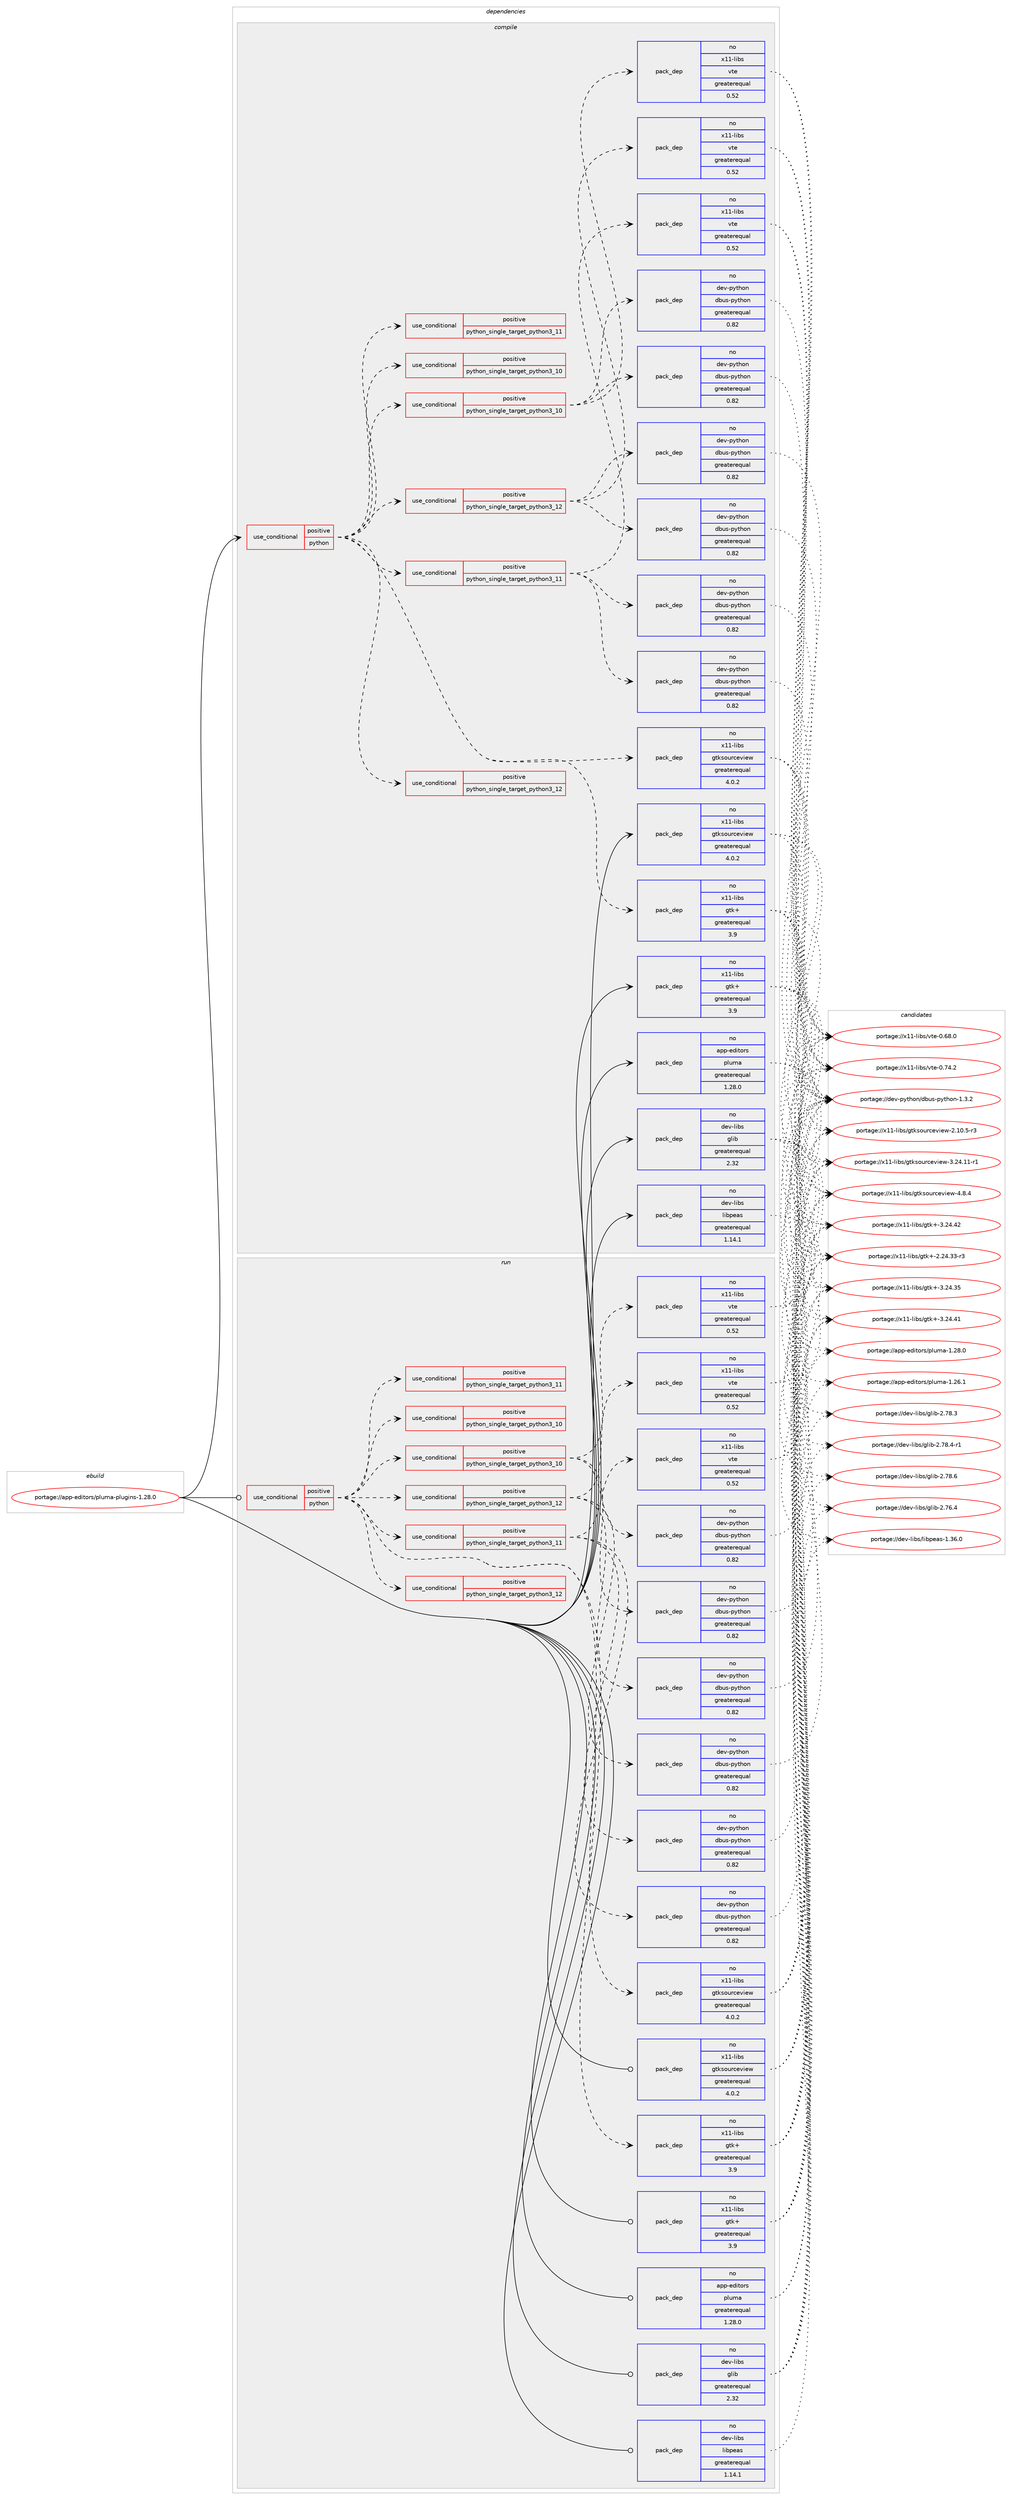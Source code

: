 digraph prolog {

# *************
# Graph options
# *************

newrank=true;
concentrate=true;
compound=true;
graph [rankdir=LR,fontname=Helvetica,fontsize=10,ranksep=1.5];#, ranksep=2.5, nodesep=0.2];
edge  [arrowhead=vee];
node  [fontname=Helvetica,fontsize=10];

# **********
# The ebuild
# **********

subgraph cluster_leftcol {
color=gray;
rank=same;
label=<<i>ebuild</i>>;
id [label="portage://app-editors/pluma-plugins-1.28.0", color=red, width=4, href="../app-editors/pluma-plugins-1.28.0.svg"];
}

# ****************
# The dependencies
# ****************

subgraph cluster_midcol {
color=gray;
label=<<i>dependencies</i>>;
subgraph cluster_compile {
fillcolor="#eeeeee";
style=filled;
label=<<i>compile</i>>;
subgraph cond5413 {
dependency8713 [label=<<TABLE BORDER="0" CELLBORDER="1" CELLSPACING="0" CELLPADDING="4"><TR><TD ROWSPAN="3" CELLPADDING="10">use_conditional</TD></TR><TR><TD>positive</TD></TR><TR><TD>python</TD></TR></TABLE>>, shape=none, color=red];
subgraph cond5414 {
dependency8714 [label=<<TABLE BORDER="0" CELLBORDER="1" CELLSPACING="0" CELLPADDING="4"><TR><TD ROWSPAN="3" CELLPADDING="10">use_conditional</TD></TR><TR><TD>positive</TD></TR><TR><TD>python_single_target_python3_10</TD></TR></TABLE>>, shape=none, color=red];
# *** BEGIN UNKNOWN DEPENDENCY TYPE (TODO) ***
# dependency8714 -> package_dependency(portage://app-editors/pluma-plugins-1.28.0,install,no,dev-lang,python,none,[,,],[slot(3.10)],[])
# *** END UNKNOWN DEPENDENCY TYPE (TODO) ***

}
dependency8713:e -> dependency8714:w [weight=20,style="dashed",arrowhead="vee"];
subgraph cond5415 {
dependency8715 [label=<<TABLE BORDER="0" CELLBORDER="1" CELLSPACING="0" CELLPADDING="4"><TR><TD ROWSPAN="3" CELLPADDING="10">use_conditional</TD></TR><TR><TD>positive</TD></TR><TR><TD>python_single_target_python3_11</TD></TR></TABLE>>, shape=none, color=red];
# *** BEGIN UNKNOWN DEPENDENCY TYPE (TODO) ***
# dependency8715 -> package_dependency(portage://app-editors/pluma-plugins-1.28.0,install,no,dev-lang,python,none,[,,],[slot(3.11)],[])
# *** END UNKNOWN DEPENDENCY TYPE (TODO) ***

}
dependency8713:e -> dependency8715:w [weight=20,style="dashed",arrowhead="vee"];
subgraph cond5416 {
dependency8716 [label=<<TABLE BORDER="0" CELLBORDER="1" CELLSPACING="0" CELLPADDING="4"><TR><TD ROWSPAN="3" CELLPADDING="10">use_conditional</TD></TR><TR><TD>positive</TD></TR><TR><TD>python_single_target_python3_12</TD></TR></TABLE>>, shape=none, color=red];
# *** BEGIN UNKNOWN DEPENDENCY TYPE (TODO) ***
# dependency8716 -> package_dependency(portage://app-editors/pluma-plugins-1.28.0,install,no,dev-lang,python,none,[,,],[slot(3.12)],[])
# *** END UNKNOWN DEPENDENCY TYPE (TODO) ***

}
dependency8713:e -> dependency8716:w [weight=20,style="dashed",arrowhead="vee"];
subgraph cond5417 {
dependency8717 [label=<<TABLE BORDER="0" CELLBORDER="1" CELLSPACING="0" CELLPADDING="4"><TR><TD ROWSPAN="3" CELLPADDING="10">use_conditional</TD></TR><TR><TD>positive</TD></TR><TR><TD>python_single_target_python3_10</TD></TR></TABLE>>, shape=none, color=red];
# *** BEGIN UNKNOWN DEPENDENCY TYPE (TODO) ***
# dependency8717 -> package_dependency(portage://app-editors/pluma-plugins-1.28.0,install,no,app-editors,pluma,none,[,,],[],[use(enable(python_single_target_python3_10),negative)])
# *** END UNKNOWN DEPENDENCY TYPE (TODO) ***

# *** BEGIN UNKNOWN DEPENDENCY TYPE (TODO) ***
# dependency8717 -> package_dependency(portage://app-editors/pluma-plugins-1.28.0,install,no,dev-libs,libpeas,none,[,,],[slot(0)],[use(enable(python),none),use(enable(python_single_target_python3_10),negative)])
# *** END UNKNOWN DEPENDENCY TYPE (TODO) ***

subgraph pack3174 {
dependency8718 [label=<<TABLE BORDER="0" CELLBORDER="1" CELLSPACING="0" CELLPADDING="4" WIDTH="220"><TR><TD ROWSPAN="6" CELLPADDING="30">pack_dep</TD></TR><TR><TD WIDTH="110">no</TD></TR><TR><TD>dev-python</TD></TR><TR><TD>dbus-python</TD></TR><TR><TD>greaterequal</TD></TR><TR><TD>0.82</TD></TR></TABLE>>, shape=none, color=blue];
}
dependency8717:e -> dependency8718:w [weight=20,style="dashed",arrowhead="vee"];
# *** BEGIN UNKNOWN DEPENDENCY TYPE (TODO) ***
# dependency8717 -> package_dependency(portage://app-editors/pluma-plugins-1.28.0,install,no,dev-python,pycairo,none,[,,],[],[use(enable(python_targets_python3_10),negative)])
# *** END UNKNOWN DEPENDENCY TYPE (TODO) ***

# *** BEGIN UNKNOWN DEPENDENCY TYPE (TODO) ***
# dependency8717 -> package_dependency(portage://app-editors/pluma-plugins-1.28.0,install,no,dev-python,pygobject,none,[,,],[slot(3)],[use(enable(cairo),none),use(enable(python_targets_python3_10),negative)])
# *** END UNKNOWN DEPENDENCY TYPE (TODO) ***

subgraph pack3175 {
dependency8719 [label=<<TABLE BORDER="0" CELLBORDER="1" CELLSPACING="0" CELLPADDING="4" WIDTH="220"><TR><TD ROWSPAN="6" CELLPADDING="30">pack_dep</TD></TR><TR><TD WIDTH="110">no</TD></TR><TR><TD>dev-python</TD></TR><TR><TD>dbus-python</TD></TR><TR><TD>greaterequal</TD></TR><TR><TD>0.82</TD></TR></TABLE>>, shape=none, color=blue];
}
dependency8717:e -> dependency8719:w [weight=20,style="dashed",arrowhead="vee"];
subgraph pack3176 {
dependency8720 [label=<<TABLE BORDER="0" CELLBORDER="1" CELLSPACING="0" CELLPADDING="4" WIDTH="220"><TR><TD ROWSPAN="6" CELLPADDING="30">pack_dep</TD></TR><TR><TD WIDTH="110">no</TD></TR><TR><TD>x11-libs</TD></TR><TR><TD>vte</TD></TR><TR><TD>greaterequal</TD></TR><TR><TD>0.52</TD></TR></TABLE>>, shape=none, color=blue];
}
dependency8717:e -> dependency8720:w [weight=20,style="dashed",arrowhead="vee"];
}
dependency8713:e -> dependency8717:w [weight=20,style="dashed",arrowhead="vee"];
subgraph cond5418 {
dependency8721 [label=<<TABLE BORDER="0" CELLBORDER="1" CELLSPACING="0" CELLPADDING="4"><TR><TD ROWSPAN="3" CELLPADDING="10">use_conditional</TD></TR><TR><TD>positive</TD></TR><TR><TD>python_single_target_python3_11</TD></TR></TABLE>>, shape=none, color=red];
# *** BEGIN UNKNOWN DEPENDENCY TYPE (TODO) ***
# dependency8721 -> package_dependency(portage://app-editors/pluma-plugins-1.28.0,install,no,app-editors,pluma,none,[,,],[],[use(enable(python_single_target_python3_11),negative)])
# *** END UNKNOWN DEPENDENCY TYPE (TODO) ***

# *** BEGIN UNKNOWN DEPENDENCY TYPE (TODO) ***
# dependency8721 -> package_dependency(portage://app-editors/pluma-plugins-1.28.0,install,no,dev-libs,libpeas,none,[,,],[slot(0)],[use(enable(python),none),use(enable(python_single_target_python3_11),negative)])
# *** END UNKNOWN DEPENDENCY TYPE (TODO) ***

subgraph pack3177 {
dependency8722 [label=<<TABLE BORDER="0" CELLBORDER="1" CELLSPACING="0" CELLPADDING="4" WIDTH="220"><TR><TD ROWSPAN="6" CELLPADDING="30">pack_dep</TD></TR><TR><TD WIDTH="110">no</TD></TR><TR><TD>dev-python</TD></TR><TR><TD>dbus-python</TD></TR><TR><TD>greaterequal</TD></TR><TR><TD>0.82</TD></TR></TABLE>>, shape=none, color=blue];
}
dependency8721:e -> dependency8722:w [weight=20,style="dashed",arrowhead="vee"];
# *** BEGIN UNKNOWN DEPENDENCY TYPE (TODO) ***
# dependency8721 -> package_dependency(portage://app-editors/pluma-plugins-1.28.0,install,no,dev-python,pycairo,none,[,,],[],[use(enable(python_targets_python3_11),negative)])
# *** END UNKNOWN DEPENDENCY TYPE (TODO) ***

# *** BEGIN UNKNOWN DEPENDENCY TYPE (TODO) ***
# dependency8721 -> package_dependency(portage://app-editors/pluma-plugins-1.28.0,install,no,dev-python,pygobject,none,[,,],[slot(3)],[use(enable(cairo),none),use(enable(python_targets_python3_11),negative)])
# *** END UNKNOWN DEPENDENCY TYPE (TODO) ***

subgraph pack3178 {
dependency8723 [label=<<TABLE BORDER="0" CELLBORDER="1" CELLSPACING="0" CELLPADDING="4" WIDTH="220"><TR><TD ROWSPAN="6" CELLPADDING="30">pack_dep</TD></TR><TR><TD WIDTH="110">no</TD></TR><TR><TD>dev-python</TD></TR><TR><TD>dbus-python</TD></TR><TR><TD>greaterequal</TD></TR><TR><TD>0.82</TD></TR></TABLE>>, shape=none, color=blue];
}
dependency8721:e -> dependency8723:w [weight=20,style="dashed",arrowhead="vee"];
subgraph pack3179 {
dependency8724 [label=<<TABLE BORDER="0" CELLBORDER="1" CELLSPACING="0" CELLPADDING="4" WIDTH="220"><TR><TD ROWSPAN="6" CELLPADDING="30">pack_dep</TD></TR><TR><TD WIDTH="110">no</TD></TR><TR><TD>x11-libs</TD></TR><TR><TD>vte</TD></TR><TR><TD>greaterequal</TD></TR><TR><TD>0.52</TD></TR></TABLE>>, shape=none, color=blue];
}
dependency8721:e -> dependency8724:w [weight=20,style="dashed",arrowhead="vee"];
}
dependency8713:e -> dependency8721:w [weight=20,style="dashed",arrowhead="vee"];
subgraph cond5419 {
dependency8725 [label=<<TABLE BORDER="0" CELLBORDER="1" CELLSPACING="0" CELLPADDING="4"><TR><TD ROWSPAN="3" CELLPADDING="10">use_conditional</TD></TR><TR><TD>positive</TD></TR><TR><TD>python_single_target_python3_12</TD></TR></TABLE>>, shape=none, color=red];
# *** BEGIN UNKNOWN DEPENDENCY TYPE (TODO) ***
# dependency8725 -> package_dependency(portage://app-editors/pluma-plugins-1.28.0,install,no,app-editors,pluma,none,[,,],[],[use(enable(python_single_target_python3_12),negative)])
# *** END UNKNOWN DEPENDENCY TYPE (TODO) ***

# *** BEGIN UNKNOWN DEPENDENCY TYPE (TODO) ***
# dependency8725 -> package_dependency(portage://app-editors/pluma-plugins-1.28.0,install,no,dev-libs,libpeas,none,[,,],[slot(0)],[use(enable(python),none),use(enable(python_single_target_python3_12),negative)])
# *** END UNKNOWN DEPENDENCY TYPE (TODO) ***

subgraph pack3180 {
dependency8726 [label=<<TABLE BORDER="0" CELLBORDER="1" CELLSPACING="0" CELLPADDING="4" WIDTH="220"><TR><TD ROWSPAN="6" CELLPADDING="30">pack_dep</TD></TR><TR><TD WIDTH="110">no</TD></TR><TR><TD>dev-python</TD></TR><TR><TD>dbus-python</TD></TR><TR><TD>greaterequal</TD></TR><TR><TD>0.82</TD></TR></TABLE>>, shape=none, color=blue];
}
dependency8725:e -> dependency8726:w [weight=20,style="dashed",arrowhead="vee"];
# *** BEGIN UNKNOWN DEPENDENCY TYPE (TODO) ***
# dependency8725 -> package_dependency(portage://app-editors/pluma-plugins-1.28.0,install,no,dev-python,pycairo,none,[,,],[],[use(enable(python_targets_python3_12),negative)])
# *** END UNKNOWN DEPENDENCY TYPE (TODO) ***

# *** BEGIN UNKNOWN DEPENDENCY TYPE (TODO) ***
# dependency8725 -> package_dependency(portage://app-editors/pluma-plugins-1.28.0,install,no,dev-python,pygobject,none,[,,],[slot(3)],[use(enable(cairo),none),use(enable(python_targets_python3_12),negative)])
# *** END UNKNOWN DEPENDENCY TYPE (TODO) ***

subgraph pack3181 {
dependency8727 [label=<<TABLE BORDER="0" CELLBORDER="1" CELLSPACING="0" CELLPADDING="4" WIDTH="220"><TR><TD ROWSPAN="6" CELLPADDING="30">pack_dep</TD></TR><TR><TD WIDTH="110">no</TD></TR><TR><TD>dev-python</TD></TR><TR><TD>dbus-python</TD></TR><TR><TD>greaterequal</TD></TR><TR><TD>0.82</TD></TR></TABLE>>, shape=none, color=blue];
}
dependency8725:e -> dependency8727:w [weight=20,style="dashed",arrowhead="vee"];
subgraph pack3182 {
dependency8728 [label=<<TABLE BORDER="0" CELLBORDER="1" CELLSPACING="0" CELLPADDING="4" WIDTH="220"><TR><TD ROWSPAN="6" CELLPADDING="30">pack_dep</TD></TR><TR><TD WIDTH="110">no</TD></TR><TR><TD>x11-libs</TD></TR><TR><TD>vte</TD></TR><TR><TD>greaterequal</TD></TR><TR><TD>0.52</TD></TR></TABLE>>, shape=none, color=blue];
}
dependency8725:e -> dependency8728:w [weight=20,style="dashed",arrowhead="vee"];
}
dependency8713:e -> dependency8725:w [weight=20,style="dashed",arrowhead="vee"];
subgraph pack3183 {
dependency8729 [label=<<TABLE BORDER="0" CELLBORDER="1" CELLSPACING="0" CELLPADDING="4" WIDTH="220"><TR><TD ROWSPAN="6" CELLPADDING="30">pack_dep</TD></TR><TR><TD WIDTH="110">no</TD></TR><TR><TD>x11-libs</TD></TR><TR><TD>gtk+</TD></TR><TR><TD>greaterequal</TD></TR><TR><TD>3.9</TD></TR></TABLE>>, shape=none, color=blue];
}
dependency8713:e -> dependency8729:w [weight=20,style="dashed",arrowhead="vee"];
subgraph pack3184 {
dependency8730 [label=<<TABLE BORDER="0" CELLBORDER="1" CELLSPACING="0" CELLPADDING="4" WIDTH="220"><TR><TD ROWSPAN="6" CELLPADDING="30">pack_dep</TD></TR><TR><TD WIDTH="110">no</TD></TR><TR><TD>x11-libs</TD></TR><TR><TD>gtksourceview</TD></TR><TR><TD>greaterequal</TD></TR><TR><TD>4.0.2</TD></TR></TABLE>>, shape=none, color=blue];
}
dependency8713:e -> dependency8730:w [weight=20,style="dashed",arrowhead="vee"];
# *** BEGIN UNKNOWN DEPENDENCY TYPE (TODO) ***
# dependency8713 -> package_dependency(portage://app-editors/pluma-plugins-1.28.0,install,no,x11-libs,pango,none,[,,],[],[use(enable(introspection),none)])
# *** END UNKNOWN DEPENDENCY TYPE (TODO) ***

# *** BEGIN UNKNOWN DEPENDENCY TYPE (TODO) ***
# dependency8713 -> package_dependency(portage://app-editors/pluma-plugins-1.28.0,install,no,x11-libs,gdk-pixbuf,none,[,,],[slot(2)],[use(enable(introspection),none)])
# *** END UNKNOWN DEPENDENCY TYPE (TODO) ***

}
id:e -> dependency8713:w [weight=20,style="solid",arrowhead="vee"];
subgraph pack3185 {
dependency8731 [label=<<TABLE BORDER="0" CELLBORDER="1" CELLSPACING="0" CELLPADDING="4" WIDTH="220"><TR><TD ROWSPAN="6" CELLPADDING="30">pack_dep</TD></TR><TR><TD WIDTH="110">no</TD></TR><TR><TD>app-editors</TD></TR><TR><TD>pluma</TD></TR><TR><TD>greaterequal</TD></TR><TR><TD>1.28.0</TD></TR></TABLE>>, shape=none, color=blue];
}
id:e -> dependency8731:w [weight=20,style="solid",arrowhead="vee"];
subgraph pack3186 {
dependency8732 [label=<<TABLE BORDER="0" CELLBORDER="1" CELLSPACING="0" CELLPADDING="4" WIDTH="220"><TR><TD ROWSPAN="6" CELLPADDING="30">pack_dep</TD></TR><TR><TD WIDTH="110">no</TD></TR><TR><TD>dev-libs</TD></TR><TR><TD>glib</TD></TR><TR><TD>greaterequal</TD></TR><TR><TD>2.32</TD></TR></TABLE>>, shape=none, color=blue];
}
id:e -> dependency8732:w [weight=20,style="solid",arrowhead="vee"];
subgraph pack3187 {
dependency8733 [label=<<TABLE BORDER="0" CELLBORDER="1" CELLSPACING="0" CELLPADDING="4" WIDTH="220"><TR><TD ROWSPAN="6" CELLPADDING="30">pack_dep</TD></TR><TR><TD WIDTH="110">no</TD></TR><TR><TD>dev-libs</TD></TR><TR><TD>libpeas</TD></TR><TR><TD>greaterequal</TD></TR><TR><TD>1.14.1</TD></TR></TABLE>>, shape=none, color=blue];
}
id:e -> dependency8733:w [weight=20,style="solid",arrowhead="vee"];
subgraph pack3188 {
dependency8734 [label=<<TABLE BORDER="0" CELLBORDER="1" CELLSPACING="0" CELLPADDING="4" WIDTH="220"><TR><TD ROWSPAN="6" CELLPADDING="30">pack_dep</TD></TR><TR><TD WIDTH="110">no</TD></TR><TR><TD>x11-libs</TD></TR><TR><TD>gtk+</TD></TR><TR><TD>greaterequal</TD></TR><TR><TD>3.9</TD></TR></TABLE>>, shape=none, color=blue];
}
id:e -> dependency8734:w [weight=20,style="solid",arrowhead="vee"];
subgraph pack3189 {
dependency8735 [label=<<TABLE BORDER="0" CELLBORDER="1" CELLSPACING="0" CELLPADDING="4" WIDTH="220"><TR><TD ROWSPAN="6" CELLPADDING="30">pack_dep</TD></TR><TR><TD WIDTH="110">no</TD></TR><TR><TD>x11-libs</TD></TR><TR><TD>gtksourceview</TD></TR><TR><TD>greaterequal</TD></TR><TR><TD>4.0.2</TD></TR></TABLE>>, shape=none, color=blue];
}
id:e -> dependency8735:w [weight=20,style="solid",arrowhead="vee"];
}
subgraph cluster_compileandrun {
fillcolor="#eeeeee";
style=filled;
label=<<i>compile and run</i>>;
}
subgraph cluster_run {
fillcolor="#eeeeee";
style=filled;
label=<<i>run</i>>;
subgraph cond5420 {
dependency8736 [label=<<TABLE BORDER="0" CELLBORDER="1" CELLSPACING="0" CELLPADDING="4"><TR><TD ROWSPAN="3" CELLPADDING="10">use_conditional</TD></TR><TR><TD>positive</TD></TR><TR><TD>python</TD></TR></TABLE>>, shape=none, color=red];
subgraph cond5421 {
dependency8737 [label=<<TABLE BORDER="0" CELLBORDER="1" CELLSPACING="0" CELLPADDING="4"><TR><TD ROWSPAN="3" CELLPADDING="10">use_conditional</TD></TR><TR><TD>positive</TD></TR><TR><TD>python_single_target_python3_10</TD></TR></TABLE>>, shape=none, color=red];
# *** BEGIN UNKNOWN DEPENDENCY TYPE (TODO) ***
# dependency8737 -> package_dependency(portage://app-editors/pluma-plugins-1.28.0,run,no,dev-lang,python,none,[,,],[slot(3.10)],[])
# *** END UNKNOWN DEPENDENCY TYPE (TODO) ***

}
dependency8736:e -> dependency8737:w [weight=20,style="dashed",arrowhead="vee"];
subgraph cond5422 {
dependency8738 [label=<<TABLE BORDER="0" CELLBORDER="1" CELLSPACING="0" CELLPADDING="4"><TR><TD ROWSPAN="3" CELLPADDING="10">use_conditional</TD></TR><TR><TD>positive</TD></TR><TR><TD>python_single_target_python3_11</TD></TR></TABLE>>, shape=none, color=red];
# *** BEGIN UNKNOWN DEPENDENCY TYPE (TODO) ***
# dependency8738 -> package_dependency(portage://app-editors/pluma-plugins-1.28.0,run,no,dev-lang,python,none,[,,],[slot(3.11)],[])
# *** END UNKNOWN DEPENDENCY TYPE (TODO) ***

}
dependency8736:e -> dependency8738:w [weight=20,style="dashed",arrowhead="vee"];
subgraph cond5423 {
dependency8739 [label=<<TABLE BORDER="0" CELLBORDER="1" CELLSPACING="0" CELLPADDING="4"><TR><TD ROWSPAN="3" CELLPADDING="10">use_conditional</TD></TR><TR><TD>positive</TD></TR><TR><TD>python_single_target_python3_12</TD></TR></TABLE>>, shape=none, color=red];
# *** BEGIN UNKNOWN DEPENDENCY TYPE (TODO) ***
# dependency8739 -> package_dependency(portage://app-editors/pluma-plugins-1.28.0,run,no,dev-lang,python,none,[,,],[slot(3.12)],[])
# *** END UNKNOWN DEPENDENCY TYPE (TODO) ***

}
dependency8736:e -> dependency8739:w [weight=20,style="dashed",arrowhead="vee"];
subgraph cond5424 {
dependency8740 [label=<<TABLE BORDER="0" CELLBORDER="1" CELLSPACING="0" CELLPADDING="4"><TR><TD ROWSPAN="3" CELLPADDING="10">use_conditional</TD></TR><TR><TD>positive</TD></TR><TR><TD>python_single_target_python3_10</TD></TR></TABLE>>, shape=none, color=red];
# *** BEGIN UNKNOWN DEPENDENCY TYPE (TODO) ***
# dependency8740 -> package_dependency(portage://app-editors/pluma-plugins-1.28.0,run,no,app-editors,pluma,none,[,,],[],[use(enable(python_single_target_python3_10),negative)])
# *** END UNKNOWN DEPENDENCY TYPE (TODO) ***

# *** BEGIN UNKNOWN DEPENDENCY TYPE (TODO) ***
# dependency8740 -> package_dependency(portage://app-editors/pluma-plugins-1.28.0,run,no,dev-libs,libpeas,none,[,,],[slot(0)],[use(enable(python),none),use(enable(python_single_target_python3_10),negative)])
# *** END UNKNOWN DEPENDENCY TYPE (TODO) ***

subgraph pack3190 {
dependency8741 [label=<<TABLE BORDER="0" CELLBORDER="1" CELLSPACING="0" CELLPADDING="4" WIDTH="220"><TR><TD ROWSPAN="6" CELLPADDING="30">pack_dep</TD></TR><TR><TD WIDTH="110">no</TD></TR><TR><TD>dev-python</TD></TR><TR><TD>dbus-python</TD></TR><TR><TD>greaterequal</TD></TR><TR><TD>0.82</TD></TR></TABLE>>, shape=none, color=blue];
}
dependency8740:e -> dependency8741:w [weight=20,style="dashed",arrowhead="vee"];
# *** BEGIN UNKNOWN DEPENDENCY TYPE (TODO) ***
# dependency8740 -> package_dependency(portage://app-editors/pluma-plugins-1.28.0,run,no,dev-python,pycairo,none,[,,],[],[use(enable(python_targets_python3_10),negative)])
# *** END UNKNOWN DEPENDENCY TYPE (TODO) ***

# *** BEGIN UNKNOWN DEPENDENCY TYPE (TODO) ***
# dependency8740 -> package_dependency(portage://app-editors/pluma-plugins-1.28.0,run,no,dev-python,pygobject,none,[,,],[slot(3)],[use(enable(cairo),none),use(enable(python_targets_python3_10),negative)])
# *** END UNKNOWN DEPENDENCY TYPE (TODO) ***

subgraph pack3191 {
dependency8742 [label=<<TABLE BORDER="0" CELLBORDER="1" CELLSPACING="0" CELLPADDING="4" WIDTH="220"><TR><TD ROWSPAN="6" CELLPADDING="30">pack_dep</TD></TR><TR><TD WIDTH="110">no</TD></TR><TR><TD>dev-python</TD></TR><TR><TD>dbus-python</TD></TR><TR><TD>greaterequal</TD></TR><TR><TD>0.82</TD></TR></TABLE>>, shape=none, color=blue];
}
dependency8740:e -> dependency8742:w [weight=20,style="dashed",arrowhead="vee"];
subgraph pack3192 {
dependency8743 [label=<<TABLE BORDER="0" CELLBORDER="1" CELLSPACING="0" CELLPADDING="4" WIDTH="220"><TR><TD ROWSPAN="6" CELLPADDING="30">pack_dep</TD></TR><TR><TD WIDTH="110">no</TD></TR><TR><TD>x11-libs</TD></TR><TR><TD>vte</TD></TR><TR><TD>greaterequal</TD></TR><TR><TD>0.52</TD></TR></TABLE>>, shape=none, color=blue];
}
dependency8740:e -> dependency8743:w [weight=20,style="dashed",arrowhead="vee"];
}
dependency8736:e -> dependency8740:w [weight=20,style="dashed",arrowhead="vee"];
subgraph cond5425 {
dependency8744 [label=<<TABLE BORDER="0" CELLBORDER="1" CELLSPACING="0" CELLPADDING="4"><TR><TD ROWSPAN="3" CELLPADDING="10">use_conditional</TD></TR><TR><TD>positive</TD></TR><TR><TD>python_single_target_python3_11</TD></TR></TABLE>>, shape=none, color=red];
# *** BEGIN UNKNOWN DEPENDENCY TYPE (TODO) ***
# dependency8744 -> package_dependency(portage://app-editors/pluma-plugins-1.28.0,run,no,app-editors,pluma,none,[,,],[],[use(enable(python_single_target_python3_11),negative)])
# *** END UNKNOWN DEPENDENCY TYPE (TODO) ***

# *** BEGIN UNKNOWN DEPENDENCY TYPE (TODO) ***
# dependency8744 -> package_dependency(portage://app-editors/pluma-plugins-1.28.0,run,no,dev-libs,libpeas,none,[,,],[slot(0)],[use(enable(python),none),use(enable(python_single_target_python3_11),negative)])
# *** END UNKNOWN DEPENDENCY TYPE (TODO) ***

subgraph pack3193 {
dependency8745 [label=<<TABLE BORDER="0" CELLBORDER="1" CELLSPACING="0" CELLPADDING="4" WIDTH="220"><TR><TD ROWSPAN="6" CELLPADDING="30">pack_dep</TD></TR><TR><TD WIDTH="110">no</TD></TR><TR><TD>dev-python</TD></TR><TR><TD>dbus-python</TD></TR><TR><TD>greaterequal</TD></TR><TR><TD>0.82</TD></TR></TABLE>>, shape=none, color=blue];
}
dependency8744:e -> dependency8745:w [weight=20,style="dashed",arrowhead="vee"];
# *** BEGIN UNKNOWN DEPENDENCY TYPE (TODO) ***
# dependency8744 -> package_dependency(portage://app-editors/pluma-plugins-1.28.0,run,no,dev-python,pycairo,none,[,,],[],[use(enable(python_targets_python3_11),negative)])
# *** END UNKNOWN DEPENDENCY TYPE (TODO) ***

# *** BEGIN UNKNOWN DEPENDENCY TYPE (TODO) ***
# dependency8744 -> package_dependency(portage://app-editors/pluma-plugins-1.28.0,run,no,dev-python,pygobject,none,[,,],[slot(3)],[use(enable(cairo),none),use(enable(python_targets_python3_11),negative)])
# *** END UNKNOWN DEPENDENCY TYPE (TODO) ***

subgraph pack3194 {
dependency8746 [label=<<TABLE BORDER="0" CELLBORDER="1" CELLSPACING="0" CELLPADDING="4" WIDTH="220"><TR><TD ROWSPAN="6" CELLPADDING="30">pack_dep</TD></TR><TR><TD WIDTH="110">no</TD></TR><TR><TD>dev-python</TD></TR><TR><TD>dbus-python</TD></TR><TR><TD>greaterequal</TD></TR><TR><TD>0.82</TD></TR></TABLE>>, shape=none, color=blue];
}
dependency8744:e -> dependency8746:w [weight=20,style="dashed",arrowhead="vee"];
subgraph pack3195 {
dependency8747 [label=<<TABLE BORDER="0" CELLBORDER="1" CELLSPACING="0" CELLPADDING="4" WIDTH="220"><TR><TD ROWSPAN="6" CELLPADDING="30">pack_dep</TD></TR><TR><TD WIDTH="110">no</TD></TR><TR><TD>x11-libs</TD></TR><TR><TD>vte</TD></TR><TR><TD>greaterequal</TD></TR><TR><TD>0.52</TD></TR></TABLE>>, shape=none, color=blue];
}
dependency8744:e -> dependency8747:w [weight=20,style="dashed",arrowhead="vee"];
}
dependency8736:e -> dependency8744:w [weight=20,style="dashed",arrowhead="vee"];
subgraph cond5426 {
dependency8748 [label=<<TABLE BORDER="0" CELLBORDER="1" CELLSPACING="0" CELLPADDING="4"><TR><TD ROWSPAN="3" CELLPADDING="10">use_conditional</TD></TR><TR><TD>positive</TD></TR><TR><TD>python_single_target_python3_12</TD></TR></TABLE>>, shape=none, color=red];
# *** BEGIN UNKNOWN DEPENDENCY TYPE (TODO) ***
# dependency8748 -> package_dependency(portage://app-editors/pluma-plugins-1.28.0,run,no,app-editors,pluma,none,[,,],[],[use(enable(python_single_target_python3_12),negative)])
# *** END UNKNOWN DEPENDENCY TYPE (TODO) ***

# *** BEGIN UNKNOWN DEPENDENCY TYPE (TODO) ***
# dependency8748 -> package_dependency(portage://app-editors/pluma-plugins-1.28.0,run,no,dev-libs,libpeas,none,[,,],[slot(0)],[use(enable(python),none),use(enable(python_single_target_python3_12),negative)])
# *** END UNKNOWN DEPENDENCY TYPE (TODO) ***

subgraph pack3196 {
dependency8749 [label=<<TABLE BORDER="0" CELLBORDER="1" CELLSPACING="0" CELLPADDING="4" WIDTH="220"><TR><TD ROWSPAN="6" CELLPADDING="30">pack_dep</TD></TR><TR><TD WIDTH="110">no</TD></TR><TR><TD>dev-python</TD></TR><TR><TD>dbus-python</TD></TR><TR><TD>greaterequal</TD></TR><TR><TD>0.82</TD></TR></TABLE>>, shape=none, color=blue];
}
dependency8748:e -> dependency8749:w [weight=20,style="dashed",arrowhead="vee"];
# *** BEGIN UNKNOWN DEPENDENCY TYPE (TODO) ***
# dependency8748 -> package_dependency(portage://app-editors/pluma-plugins-1.28.0,run,no,dev-python,pycairo,none,[,,],[],[use(enable(python_targets_python3_12),negative)])
# *** END UNKNOWN DEPENDENCY TYPE (TODO) ***

# *** BEGIN UNKNOWN DEPENDENCY TYPE (TODO) ***
# dependency8748 -> package_dependency(portage://app-editors/pluma-plugins-1.28.0,run,no,dev-python,pygobject,none,[,,],[slot(3)],[use(enable(cairo),none),use(enable(python_targets_python3_12),negative)])
# *** END UNKNOWN DEPENDENCY TYPE (TODO) ***

subgraph pack3197 {
dependency8750 [label=<<TABLE BORDER="0" CELLBORDER="1" CELLSPACING="0" CELLPADDING="4" WIDTH="220"><TR><TD ROWSPAN="6" CELLPADDING="30">pack_dep</TD></TR><TR><TD WIDTH="110">no</TD></TR><TR><TD>dev-python</TD></TR><TR><TD>dbus-python</TD></TR><TR><TD>greaterequal</TD></TR><TR><TD>0.82</TD></TR></TABLE>>, shape=none, color=blue];
}
dependency8748:e -> dependency8750:w [weight=20,style="dashed",arrowhead="vee"];
subgraph pack3198 {
dependency8751 [label=<<TABLE BORDER="0" CELLBORDER="1" CELLSPACING="0" CELLPADDING="4" WIDTH="220"><TR><TD ROWSPAN="6" CELLPADDING="30">pack_dep</TD></TR><TR><TD WIDTH="110">no</TD></TR><TR><TD>x11-libs</TD></TR><TR><TD>vte</TD></TR><TR><TD>greaterequal</TD></TR><TR><TD>0.52</TD></TR></TABLE>>, shape=none, color=blue];
}
dependency8748:e -> dependency8751:w [weight=20,style="dashed",arrowhead="vee"];
}
dependency8736:e -> dependency8748:w [weight=20,style="dashed",arrowhead="vee"];
subgraph pack3199 {
dependency8752 [label=<<TABLE BORDER="0" CELLBORDER="1" CELLSPACING="0" CELLPADDING="4" WIDTH="220"><TR><TD ROWSPAN="6" CELLPADDING="30">pack_dep</TD></TR><TR><TD WIDTH="110">no</TD></TR><TR><TD>x11-libs</TD></TR><TR><TD>gtk+</TD></TR><TR><TD>greaterequal</TD></TR><TR><TD>3.9</TD></TR></TABLE>>, shape=none, color=blue];
}
dependency8736:e -> dependency8752:w [weight=20,style="dashed",arrowhead="vee"];
subgraph pack3200 {
dependency8753 [label=<<TABLE BORDER="0" CELLBORDER="1" CELLSPACING="0" CELLPADDING="4" WIDTH="220"><TR><TD ROWSPAN="6" CELLPADDING="30">pack_dep</TD></TR><TR><TD WIDTH="110">no</TD></TR><TR><TD>x11-libs</TD></TR><TR><TD>gtksourceview</TD></TR><TR><TD>greaterequal</TD></TR><TR><TD>4.0.2</TD></TR></TABLE>>, shape=none, color=blue];
}
dependency8736:e -> dependency8753:w [weight=20,style="dashed",arrowhead="vee"];
# *** BEGIN UNKNOWN DEPENDENCY TYPE (TODO) ***
# dependency8736 -> package_dependency(portage://app-editors/pluma-plugins-1.28.0,run,no,x11-libs,pango,none,[,,],[],[use(enable(introspection),none)])
# *** END UNKNOWN DEPENDENCY TYPE (TODO) ***

# *** BEGIN UNKNOWN DEPENDENCY TYPE (TODO) ***
# dependency8736 -> package_dependency(portage://app-editors/pluma-plugins-1.28.0,run,no,x11-libs,gdk-pixbuf,none,[,,],[slot(2)],[use(enable(introspection),none)])
# *** END UNKNOWN DEPENDENCY TYPE (TODO) ***

}
id:e -> dependency8736:w [weight=20,style="solid",arrowhead="odot"];
subgraph pack3201 {
dependency8754 [label=<<TABLE BORDER="0" CELLBORDER="1" CELLSPACING="0" CELLPADDING="4" WIDTH="220"><TR><TD ROWSPAN="6" CELLPADDING="30">pack_dep</TD></TR><TR><TD WIDTH="110">no</TD></TR><TR><TD>app-editors</TD></TR><TR><TD>pluma</TD></TR><TR><TD>greaterequal</TD></TR><TR><TD>1.28.0</TD></TR></TABLE>>, shape=none, color=blue];
}
id:e -> dependency8754:w [weight=20,style="solid",arrowhead="odot"];
subgraph pack3202 {
dependency8755 [label=<<TABLE BORDER="0" CELLBORDER="1" CELLSPACING="0" CELLPADDING="4" WIDTH="220"><TR><TD ROWSPAN="6" CELLPADDING="30">pack_dep</TD></TR><TR><TD WIDTH="110">no</TD></TR><TR><TD>dev-libs</TD></TR><TR><TD>glib</TD></TR><TR><TD>greaterequal</TD></TR><TR><TD>2.32</TD></TR></TABLE>>, shape=none, color=blue];
}
id:e -> dependency8755:w [weight=20,style="solid",arrowhead="odot"];
subgraph pack3203 {
dependency8756 [label=<<TABLE BORDER="0" CELLBORDER="1" CELLSPACING="0" CELLPADDING="4" WIDTH="220"><TR><TD ROWSPAN="6" CELLPADDING="30">pack_dep</TD></TR><TR><TD WIDTH="110">no</TD></TR><TR><TD>dev-libs</TD></TR><TR><TD>libpeas</TD></TR><TR><TD>greaterequal</TD></TR><TR><TD>1.14.1</TD></TR></TABLE>>, shape=none, color=blue];
}
id:e -> dependency8756:w [weight=20,style="solid",arrowhead="odot"];
subgraph pack3204 {
dependency8757 [label=<<TABLE BORDER="0" CELLBORDER="1" CELLSPACING="0" CELLPADDING="4" WIDTH="220"><TR><TD ROWSPAN="6" CELLPADDING="30">pack_dep</TD></TR><TR><TD WIDTH="110">no</TD></TR><TR><TD>x11-libs</TD></TR><TR><TD>gtk+</TD></TR><TR><TD>greaterequal</TD></TR><TR><TD>3.9</TD></TR></TABLE>>, shape=none, color=blue];
}
id:e -> dependency8757:w [weight=20,style="solid",arrowhead="odot"];
subgraph pack3205 {
dependency8758 [label=<<TABLE BORDER="0" CELLBORDER="1" CELLSPACING="0" CELLPADDING="4" WIDTH="220"><TR><TD ROWSPAN="6" CELLPADDING="30">pack_dep</TD></TR><TR><TD WIDTH="110">no</TD></TR><TR><TD>x11-libs</TD></TR><TR><TD>gtksourceview</TD></TR><TR><TD>greaterequal</TD></TR><TR><TD>4.0.2</TD></TR></TABLE>>, shape=none, color=blue];
}
id:e -> dependency8758:w [weight=20,style="solid",arrowhead="odot"];
}
}

# **************
# The candidates
# **************

subgraph cluster_choices {
rank=same;
color=gray;
label=<<i>candidates</i>>;

subgraph choice3174 {
color=black;
nodesep=1;
choice10010111845112121116104111110471009811711545112121116104111110454946514650 [label="portage://dev-python/dbus-python-1.3.2", color=red, width=4,href="../dev-python/dbus-python-1.3.2.svg"];
dependency8718:e -> choice10010111845112121116104111110471009811711545112121116104111110454946514650:w [style=dotted,weight="100"];
}
subgraph choice3175 {
color=black;
nodesep=1;
choice10010111845112121116104111110471009811711545112121116104111110454946514650 [label="portage://dev-python/dbus-python-1.3.2", color=red, width=4,href="../dev-python/dbus-python-1.3.2.svg"];
dependency8719:e -> choice10010111845112121116104111110471009811711545112121116104111110454946514650:w [style=dotted,weight="100"];
}
subgraph choice3176 {
color=black;
nodesep=1;
choice120494945108105981154711811610145484654564648 [label="portage://x11-libs/vte-0.68.0", color=red, width=4,href="../x11-libs/vte-0.68.0.svg"];
choice120494945108105981154711811610145484655524650 [label="portage://x11-libs/vte-0.74.2", color=red, width=4,href="../x11-libs/vte-0.74.2.svg"];
dependency8720:e -> choice120494945108105981154711811610145484654564648:w [style=dotted,weight="100"];
dependency8720:e -> choice120494945108105981154711811610145484655524650:w [style=dotted,weight="100"];
}
subgraph choice3177 {
color=black;
nodesep=1;
choice10010111845112121116104111110471009811711545112121116104111110454946514650 [label="portage://dev-python/dbus-python-1.3.2", color=red, width=4,href="../dev-python/dbus-python-1.3.2.svg"];
dependency8722:e -> choice10010111845112121116104111110471009811711545112121116104111110454946514650:w [style=dotted,weight="100"];
}
subgraph choice3178 {
color=black;
nodesep=1;
choice10010111845112121116104111110471009811711545112121116104111110454946514650 [label="portage://dev-python/dbus-python-1.3.2", color=red, width=4,href="../dev-python/dbus-python-1.3.2.svg"];
dependency8723:e -> choice10010111845112121116104111110471009811711545112121116104111110454946514650:w [style=dotted,weight="100"];
}
subgraph choice3179 {
color=black;
nodesep=1;
choice120494945108105981154711811610145484654564648 [label="portage://x11-libs/vte-0.68.0", color=red, width=4,href="../x11-libs/vte-0.68.0.svg"];
choice120494945108105981154711811610145484655524650 [label="portage://x11-libs/vte-0.74.2", color=red, width=4,href="../x11-libs/vte-0.74.2.svg"];
dependency8724:e -> choice120494945108105981154711811610145484654564648:w [style=dotted,weight="100"];
dependency8724:e -> choice120494945108105981154711811610145484655524650:w [style=dotted,weight="100"];
}
subgraph choice3180 {
color=black;
nodesep=1;
choice10010111845112121116104111110471009811711545112121116104111110454946514650 [label="portage://dev-python/dbus-python-1.3.2", color=red, width=4,href="../dev-python/dbus-python-1.3.2.svg"];
dependency8726:e -> choice10010111845112121116104111110471009811711545112121116104111110454946514650:w [style=dotted,weight="100"];
}
subgraph choice3181 {
color=black;
nodesep=1;
choice10010111845112121116104111110471009811711545112121116104111110454946514650 [label="portage://dev-python/dbus-python-1.3.2", color=red, width=4,href="../dev-python/dbus-python-1.3.2.svg"];
dependency8727:e -> choice10010111845112121116104111110471009811711545112121116104111110454946514650:w [style=dotted,weight="100"];
}
subgraph choice3182 {
color=black;
nodesep=1;
choice120494945108105981154711811610145484654564648 [label="portage://x11-libs/vte-0.68.0", color=red, width=4,href="../x11-libs/vte-0.68.0.svg"];
choice120494945108105981154711811610145484655524650 [label="portage://x11-libs/vte-0.74.2", color=red, width=4,href="../x11-libs/vte-0.74.2.svg"];
dependency8728:e -> choice120494945108105981154711811610145484654564648:w [style=dotted,weight="100"];
dependency8728:e -> choice120494945108105981154711811610145484655524650:w [style=dotted,weight="100"];
}
subgraph choice3183 {
color=black;
nodesep=1;
choice12049494510810598115471031161074345504650524651514511451 [label="portage://x11-libs/gtk+-2.24.33-r3", color=red, width=4,href="../x11-libs/gtk+-2.24.33-r3.svg"];
choice1204949451081059811547103116107434551465052465153 [label="portage://x11-libs/gtk+-3.24.35", color=red, width=4,href="../x11-libs/gtk+-3.24.35.svg"];
choice1204949451081059811547103116107434551465052465249 [label="portage://x11-libs/gtk+-3.24.41", color=red, width=4,href="../x11-libs/gtk+-3.24.41.svg"];
choice1204949451081059811547103116107434551465052465250 [label="portage://x11-libs/gtk+-3.24.42", color=red, width=4,href="../x11-libs/gtk+-3.24.42.svg"];
dependency8729:e -> choice12049494510810598115471031161074345504650524651514511451:w [style=dotted,weight="100"];
dependency8729:e -> choice1204949451081059811547103116107434551465052465153:w [style=dotted,weight="100"];
dependency8729:e -> choice1204949451081059811547103116107434551465052465249:w [style=dotted,weight="100"];
dependency8729:e -> choice1204949451081059811547103116107434551465052465250:w [style=dotted,weight="100"];
}
subgraph choice3184 {
color=black;
nodesep=1;
choice120494945108105981154710311610711511111711499101118105101119455046494846534511451 [label="portage://x11-libs/gtksourceview-2.10.5-r3", color=red, width=4,href="../x11-libs/gtksourceview-2.10.5-r3.svg"];
choice12049494510810598115471031161071151111171149910111810510111945514650524649494511449 [label="portage://x11-libs/gtksourceview-3.24.11-r1", color=red, width=4,href="../x11-libs/gtksourceview-3.24.11-r1.svg"];
choice120494945108105981154710311610711511111711499101118105101119455246564652 [label="portage://x11-libs/gtksourceview-4.8.4", color=red, width=4,href="../x11-libs/gtksourceview-4.8.4.svg"];
dependency8730:e -> choice120494945108105981154710311610711511111711499101118105101119455046494846534511451:w [style=dotted,weight="100"];
dependency8730:e -> choice12049494510810598115471031161071151111171149910111810510111945514650524649494511449:w [style=dotted,weight="100"];
dependency8730:e -> choice120494945108105981154710311610711511111711499101118105101119455246564652:w [style=dotted,weight="100"];
}
subgraph choice3185 {
color=black;
nodesep=1;
choice9711211245101100105116111114115471121081171099745494650544649 [label="portage://app-editors/pluma-1.26.1", color=red, width=4,href="../app-editors/pluma-1.26.1.svg"];
choice9711211245101100105116111114115471121081171099745494650564648 [label="portage://app-editors/pluma-1.28.0", color=red, width=4,href="../app-editors/pluma-1.28.0.svg"];
dependency8731:e -> choice9711211245101100105116111114115471121081171099745494650544649:w [style=dotted,weight="100"];
dependency8731:e -> choice9711211245101100105116111114115471121081171099745494650564648:w [style=dotted,weight="100"];
}
subgraph choice3186 {
color=black;
nodesep=1;
choice1001011184510810598115471031081059845504655544652 [label="portage://dev-libs/glib-2.76.4", color=red, width=4,href="../dev-libs/glib-2.76.4.svg"];
choice1001011184510810598115471031081059845504655564651 [label="portage://dev-libs/glib-2.78.3", color=red, width=4,href="../dev-libs/glib-2.78.3.svg"];
choice10010111845108105981154710310810598455046555646524511449 [label="portage://dev-libs/glib-2.78.4-r1", color=red, width=4,href="../dev-libs/glib-2.78.4-r1.svg"];
choice1001011184510810598115471031081059845504655564654 [label="portage://dev-libs/glib-2.78.6", color=red, width=4,href="../dev-libs/glib-2.78.6.svg"];
dependency8732:e -> choice1001011184510810598115471031081059845504655544652:w [style=dotted,weight="100"];
dependency8732:e -> choice1001011184510810598115471031081059845504655564651:w [style=dotted,weight="100"];
dependency8732:e -> choice10010111845108105981154710310810598455046555646524511449:w [style=dotted,weight="100"];
dependency8732:e -> choice1001011184510810598115471031081059845504655564654:w [style=dotted,weight="100"];
}
subgraph choice3187 {
color=black;
nodesep=1;
choice100101118451081059811547108105981121019711545494651544648 [label="portage://dev-libs/libpeas-1.36.0", color=red, width=4,href="../dev-libs/libpeas-1.36.0.svg"];
dependency8733:e -> choice100101118451081059811547108105981121019711545494651544648:w [style=dotted,weight="100"];
}
subgraph choice3188 {
color=black;
nodesep=1;
choice12049494510810598115471031161074345504650524651514511451 [label="portage://x11-libs/gtk+-2.24.33-r3", color=red, width=4,href="../x11-libs/gtk+-2.24.33-r3.svg"];
choice1204949451081059811547103116107434551465052465153 [label="portage://x11-libs/gtk+-3.24.35", color=red, width=4,href="../x11-libs/gtk+-3.24.35.svg"];
choice1204949451081059811547103116107434551465052465249 [label="portage://x11-libs/gtk+-3.24.41", color=red, width=4,href="../x11-libs/gtk+-3.24.41.svg"];
choice1204949451081059811547103116107434551465052465250 [label="portage://x11-libs/gtk+-3.24.42", color=red, width=4,href="../x11-libs/gtk+-3.24.42.svg"];
dependency8734:e -> choice12049494510810598115471031161074345504650524651514511451:w [style=dotted,weight="100"];
dependency8734:e -> choice1204949451081059811547103116107434551465052465153:w [style=dotted,weight="100"];
dependency8734:e -> choice1204949451081059811547103116107434551465052465249:w [style=dotted,weight="100"];
dependency8734:e -> choice1204949451081059811547103116107434551465052465250:w [style=dotted,weight="100"];
}
subgraph choice3189 {
color=black;
nodesep=1;
choice120494945108105981154710311610711511111711499101118105101119455046494846534511451 [label="portage://x11-libs/gtksourceview-2.10.5-r3", color=red, width=4,href="../x11-libs/gtksourceview-2.10.5-r3.svg"];
choice12049494510810598115471031161071151111171149910111810510111945514650524649494511449 [label="portage://x11-libs/gtksourceview-3.24.11-r1", color=red, width=4,href="../x11-libs/gtksourceview-3.24.11-r1.svg"];
choice120494945108105981154710311610711511111711499101118105101119455246564652 [label="portage://x11-libs/gtksourceview-4.8.4", color=red, width=4,href="../x11-libs/gtksourceview-4.8.4.svg"];
dependency8735:e -> choice120494945108105981154710311610711511111711499101118105101119455046494846534511451:w [style=dotted,weight="100"];
dependency8735:e -> choice12049494510810598115471031161071151111171149910111810510111945514650524649494511449:w [style=dotted,weight="100"];
dependency8735:e -> choice120494945108105981154710311610711511111711499101118105101119455246564652:w [style=dotted,weight="100"];
}
subgraph choice3190 {
color=black;
nodesep=1;
choice10010111845112121116104111110471009811711545112121116104111110454946514650 [label="portage://dev-python/dbus-python-1.3.2", color=red, width=4,href="../dev-python/dbus-python-1.3.2.svg"];
dependency8741:e -> choice10010111845112121116104111110471009811711545112121116104111110454946514650:w [style=dotted,weight="100"];
}
subgraph choice3191 {
color=black;
nodesep=1;
choice10010111845112121116104111110471009811711545112121116104111110454946514650 [label="portage://dev-python/dbus-python-1.3.2", color=red, width=4,href="../dev-python/dbus-python-1.3.2.svg"];
dependency8742:e -> choice10010111845112121116104111110471009811711545112121116104111110454946514650:w [style=dotted,weight="100"];
}
subgraph choice3192 {
color=black;
nodesep=1;
choice120494945108105981154711811610145484654564648 [label="portage://x11-libs/vte-0.68.0", color=red, width=4,href="../x11-libs/vte-0.68.0.svg"];
choice120494945108105981154711811610145484655524650 [label="portage://x11-libs/vte-0.74.2", color=red, width=4,href="../x11-libs/vte-0.74.2.svg"];
dependency8743:e -> choice120494945108105981154711811610145484654564648:w [style=dotted,weight="100"];
dependency8743:e -> choice120494945108105981154711811610145484655524650:w [style=dotted,weight="100"];
}
subgraph choice3193 {
color=black;
nodesep=1;
choice10010111845112121116104111110471009811711545112121116104111110454946514650 [label="portage://dev-python/dbus-python-1.3.2", color=red, width=4,href="../dev-python/dbus-python-1.3.2.svg"];
dependency8745:e -> choice10010111845112121116104111110471009811711545112121116104111110454946514650:w [style=dotted,weight="100"];
}
subgraph choice3194 {
color=black;
nodesep=1;
choice10010111845112121116104111110471009811711545112121116104111110454946514650 [label="portage://dev-python/dbus-python-1.3.2", color=red, width=4,href="../dev-python/dbus-python-1.3.2.svg"];
dependency8746:e -> choice10010111845112121116104111110471009811711545112121116104111110454946514650:w [style=dotted,weight="100"];
}
subgraph choice3195 {
color=black;
nodesep=1;
choice120494945108105981154711811610145484654564648 [label="portage://x11-libs/vte-0.68.0", color=red, width=4,href="../x11-libs/vte-0.68.0.svg"];
choice120494945108105981154711811610145484655524650 [label="portage://x11-libs/vte-0.74.2", color=red, width=4,href="../x11-libs/vte-0.74.2.svg"];
dependency8747:e -> choice120494945108105981154711811610145484654564648:w [style=dotted,weight="100"];
dependency8747:e -> choice120494945108105981154711811610145484655524650:w [style=dotted,weight="100"];
}
subgraph choice3196 {
color=black;
nodesep=1;
choice10010111845112121116104111110471009811711545112121116104111110454946514650 [label="portage://dev-python/dbus-python-1.3.2", color=red, width=4,href="../dev-python/dbus-python-1.3.2.svg"];
dependency8749:e -> choice10010111845112121116104111110471009811711545112121116104111110454946514650:w [style=dotted,weight="100"];
}
subgraph choice3197 {
color=black;
nodesep=1;
choice10010111845112121116104111110471009811711545112121116104111110454946514650 [label="portage://dev-python/dbus-python-1.3.2", color=red, width=4,href="../dev-python/dbus-python-1.3.2.svg"];
dependency8750:e -> choice10010111845112121116104111110471009811711545112121116104111110454946514650:w [style=dotted,weight="100"];
}
subgraph choice3198 {
color=black;
nodesep=1;
choice120494945108105981154711811610145484654564648 [label="portage://x11-libs/vte-0.68.0", color=red, width=4,href="../x11-libs/vte-0.68.0.svg"];
choice120494945108105981154711811610145484655524650 [label="portage://x11-libs/vte-0.74.2", color=red, width=4,href="../x11-libs/vte-0.74.2.svg"];
dependency8751:e -> choice120494945108105981154711811610145484654564648:w [style=dotted,weight="100"];
dependency8751:e -> choice120494945108105981154711811610145484655524650:w [style=dotted,weight="100"];
}
subgraph choice3199 {
color=black;
nodesep=1;
choice12049494510810598115471031161074345504650524651514511451 [label="portage://x11-libs/gtk+-2.24.33-r3", color=red, width=4,href="../x11-libs/gtk+-2.24.33-r3.svg"];
choice1204949451081059811547103116107434551465052465153 [label="portage://x11-libs/gtk+-3.24.35", color=red, width=4,href="../x11-libs/gtk+-3.24.35.svg"];
choice1204949451081059811547103116107434551465052465249 [label="portage://x11-libs/gtk+-3.24.41", color=red, width=4,href="../x11-libs/gtk+-3.24.41.svg"];
choice1204949451081059811547103116107434551465052465250 [label="portage://x11-libs/gtk+-3.24.42", color=red, width=4,href="../x11-libs/gtk+-3.24.42.svg"];
dependency8752:e -> choice12049494510810598115471031161074345504650524651514511451:w [style=dotted,weight="100"];
dependency8752:e -> choice1204949451081059811547103116107434551465052465153:w [style=dotted,weight="100"];
dependency8752:e -> choice1204949451081059811547103116107434551465052465249:w [style=dotted,weight="100"];
dependency8752:e -> choice1204949451081059811547103116107434551465052465250:w [style=dotted,weight="100"];
}
subgraph choice3200 {
color=black;
nodesep=1;
choice120494945108105981154710311610711511111711499101118105101119455046494846534511451 [label="portage://x11-libs/gtksourceview-2.10.5-r3", color=red, width=4,href="../x11-libs/gtksourceview-2.10.5-r3.svg"];
choice12049494510810598115471031161071151111171149910111810510111945514650524649494511449 [label="portage://x11-libs/gtksourceview-3.24.11-r1", color=red, width=4,href="../x11-libs/gtksourceview-3.24.11-r1.svg"];
choice120494945108105981154710311610711511111711499101118105101119455246564652 [label="portage://x11-libs/gtksourceview-4.8.4", color=red, width=4,href="../x11-libs/gtksourceview-4.8.4.svg"];
dependency8753:e -> choice120494945108105981154710311610711511111711499101118105101119455046494846534511451:w [style=dotted,weight="100"];
dependency8753:e -> choice12049494510810598115471031161071151111171149910111810510111945514650524649494511449:w [style=dotted,weight="100"];
dependency8753:e -> choice120494945108105981154710311610711511111711499101118105101119455246564652:w [style=dotted,weight="100"];
}
subgraph choice3201 {
color=black;
nodesep=1;
choice9711211245101100105116111114115471121081171099745494650544649 [label="portage://app-editors/pluma-1.26.1", color=red, width=4,href="../app-editors/pluma-1.26.1.svg"];
choice9711211245101100105116111114115471121081171099745494650564648 [label="portage://app-editors/pluma-1.28.0", color=red, width=4,href="../app-editors/pluma-1.28.0.svg"];
dependency8754:e -> choice9711211245101100105116111114115471121081171099745494650544649:w [style=dotted,weight="100"];
dependency8754:e -> choice9711211245101100105116111114115471121081171099745494650564648:w [style=dotted,weight="100"];
}
subgraph choice3202 {
color=black;
nodesep=1;
choice1001011184510810598115471031081059845504655544652 [label="portage://dev-libs/glib-2.76.4", color=red, width=4,href="../dev-libs/glib-2.76.4.svg"];
choice1001011184510810598115471031081059845504655564651 [label="portage://dev-libs/glib-2.78.3", color=red, width=4,href="../dev-libs/glib-2.78.3.svg"];
choice10010111845108105981154710310810598455046555646524511449 [label="portage://dev-libs/glib-2.78.4-r1", color=red, width=4,href="../dev-libs/glib-2.78.4-r1.svg"];
choice1001011184510810598115471031081059845504655564654 [label="portage://dev-libs/glib-2.78.6", color=red, width=4,href="../dev-libs/glib-2.78.6.svg"];
dependency8755:e -> choice1001011184510810598115471031081059845504655544652:w [style=dotted,weight="100"];
dependency8755:e -> choice1001011184510810598115471031081059845504655564651:w [style=dotted,weight="100"];
dependency8755:e -> choice10010111845108105981154710310810598455046555646524511449:w [style=dotted,weight="100"];
dependency8755:e -> choice1001011184510810598115471031081059845504655564654:w [style=dotted,weight="100"];
}
subgraph choice3203 {
color=black;
nodesep=1;
choice100101118451081059811547108105981121019711545494651544648 [label="portage://dev-libs/libpeas-1.36.0", color=red, width=4,href="../dev-libs/libpeas-1.36.0.svg"];
dependency8756:e -> choice100101118451081059811547108105981121019711545494651544648:w [style=dotted,weight="100"];
}
subgraph choice3204 {
color=black;
nodesep=1;
choice12049494510810598115471031161074345504650524651514511451 [label="portage://x11-libs/gtk+-2.24.33-r3", color=red, width=4,href="../x11-libs/gtk+-2.24.33-r3.svg"];
choice1204949451081059811547103116107434551465052465153 [label="portage://x11-libs/gtk+-3.24.35", color=red, width=4,href="../x11-libs/gtk+-3.24.35.svg"];
choice1204949451081059811547103116107434551465052465249 [label="portage://x11-libs/gtk+-3.24.41", color=red, width=4,href="../x11-libs/gtk+-3.24.41.svg"];
choice1204949451081059811547103116107434551465052465250 [label="portage://x11-libs/gtk+-3.24.42", color=red, width=4,href="../x11-libs/gtk+-3.24.42.svg"];
dependency8757:e -> choice12049494510810598115471031161074345504650524651514511451:w [style=dotted,weight="100"];
dependency8757:e -> choice1204949451081059811547103116107434551465052465153:w [style=dotted,weight="100"];
dependency8757:e -> choice1204949451081059811547103116107434551465052465249:w [style=dotted,weight="100"];
dependency8757:e -> choice1204949451081059811547103116107434551465052465250:w [style=dotted,weight="100"];
}
subgraph choice3205 {
color=black;
nodesep=1;
choice120494945108105981154710311610711511111711499101118105101119455046494846534511451 [label="portage://x11-libs/gtksourceview-2.10.5-r3", color=red, width=4,href="../x11-libs/gtksourceview-2.10.5-r3.svg"];
choice12049494510810598115471031161071151111171149910111810510111945514650524649494511449 [label="portage://x11-libs/gtksourceview-3.24.11-r1", color=red, width=4,href="../x11-libs/gtksourceview-3.24.11-r1.svg"];
choice120494945108105981154710311610711511111711499101118105101119455246564652 [label="portage://x11-libs/gtksourceview-4.8.4", color=red, width=4,href="../x11-libs/gtksourceview-4.8.4.svg"];
dependency8758:e -> choice120494945108105981154710311610711511111711499101118105101119455046494846534511451:w [style=dotted,weight="100"];
dependency8758:e -> choice12049494510810598115471031161071151111171149910111810510111945514650524649494511449:w [style=dotted,weight="100"];
dependency8758:e -> choice120494945108105981154710311610711511111711499101118105101119455246564652:w [style=dotted,weight="100"];
}
}

}
